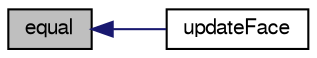digraph "equal"
{
  bgcolor="transparent";
  edge [fontname="FreeSans",fontsize="10",labelfontname="FreeSans",labelfontsize="10"];
  node [fontname="FreeSans",fontsize="10",shape=record];
  rankdir="LR";
  Node567 [label="equal",height=0.2,width=0.4,color="black", fillcolor="grey75", style="filled", fontcolor="black"];
  Node567 -> Node568 [dir="back",color="midnightblue",fontsize="10",style="solid",fontname="FreeSans"];
  Node568 [label="updateFace",height=0.2,width=0.4,color="black",URL="$a24970.html#aeb3b098db4753291526dd66d247f9b5c",tooltip="Influence of different value on same face. "];
}
